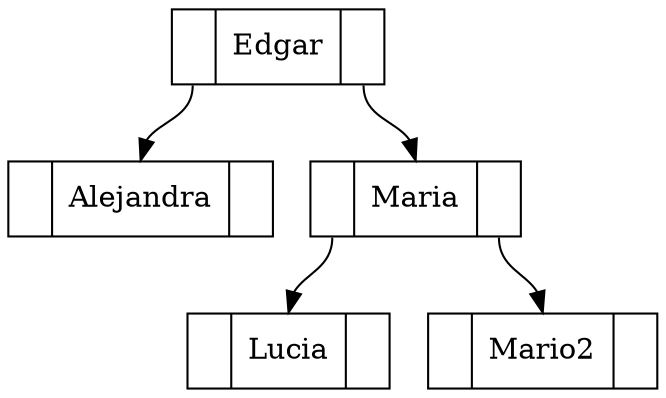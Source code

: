 digraph G { 
Node_Edgar[label= " <f0> | <f1> Edgar | <f2> " shape = "record"] ;
Node_Edgar:f0->Node_Alejandra:f1;Node_Alejandra[label= " <f0> | <f1> Alejandra | <f2> " shape = "record"] ;
Node_Edgar:f2->Node_Maria:f1;Node_Maria[label= " <f0> | <f1> Maria | <f2> " shape = "record"] ;
Node_Maria:f0->Node_Lucia:f1;Node_Lucia[label= " <f0> | <f1> Lucia | <f2> " shape = "record"] ;
Node_Maria:f2->Node_Mario2:f1;Node_Mario2[label= " <f0> | <f1> Mario2 | <f2> " shape = "record"] ;
}